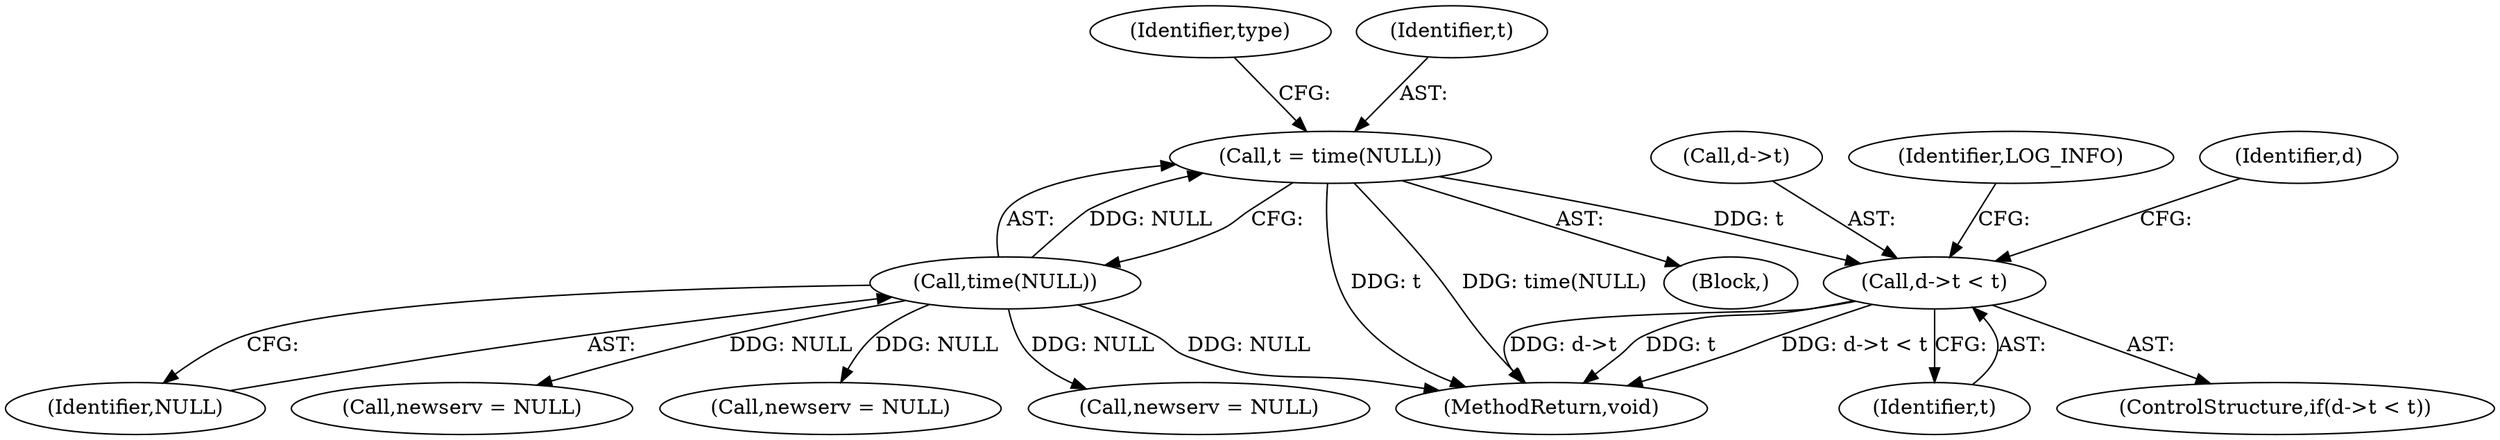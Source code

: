 digraph "0_miniupnp_140ee8d2204b383279f854802b27bdb41c1d5d1a@pointer" {
"1000259" [label="(Call,d->t < t)"];
"1000190" [label="(Call,t = time(NULL))"];
"1000192" [label="(Call,time(NULL))"];
"1000116" [label="(Block,)"];
"1000258" [label="(ControlStructure,if(d->t < t))"];
"1000259" [label="(Call,d->t < t)"];
"1000190" [label="(Call,t = time(NULL))"];
"1000195" [label="(Identifier,type)"];
"1000987" [label="(Call,newserv = NULL)"];
"1000192" [label="(Call,time(NULL))"];
"1001055" [label="(MethodReturn,void)"];
"1000191" [label="(Identifier,t)"];
"1000193" [label="(Identifier,NULL)"];
"1000978" [label="(Call,newserv = NULL)"];
"1000260" [label="(Call,d->t)"];
"1000266" [label="(Identifier,LOG_INFO)"];
"1001041" [label="(Call,newserv = NULL)"];
"1000276" [label="(Identifier,d)"];
"1000263" [label="(Identifier,t)"];
"1000259" -> "1000258"  [label="AST: "];
"1000259" -> "1000263"  [label="CFG: "];
"1000260" -> "1000259"  [label="AST: "];
"1000263" -> "1000259"  [label="AST: "];
"1000266" -> "1000259"  [label="CFG: "];
"1000276" -> "1000259"  [label="CFG: "];
"1000259" -> "1001055"  [label="DDG: d->t < t"];
"1000259" -> "1001055"  [label="DDG: d->t"];
"1000259" -> "1001055"  [label="DDG: t"];
"1000190" -> "1000259"  [label="DDG: t"];
"1000190" -> "1000116"  [label="AST: "];
"1000190" -> "1000192"  [label="CFG: "];
"1000191" -> "1000190"  [label="AST: "];
"1000192" -> "1000190"  [label="AST: "];
"1000195" -> "1000190"  [label="CFG: "];
"1000190" -> "1001055"  [label="DDG: t"];
"1000190" -> "1001055"  [label="DDG: time(NULL)"];
"1000192" -> "1000190"  [label="DDG: NULL"];
"1000192" -> "1000193"  [label="CFG: "];
"1000193" -> "1000192"  [label="AST: "];
"1000192" -> "1001055"  [label="DDG: NULL"];
"1000192" -> "1000978"  [label="DDG: NULL"];
"1000192" -> "1000987"  [label="DDG: NULL"];
"1000192" -> "1001041"  [label="DDG: NULL"];
}
